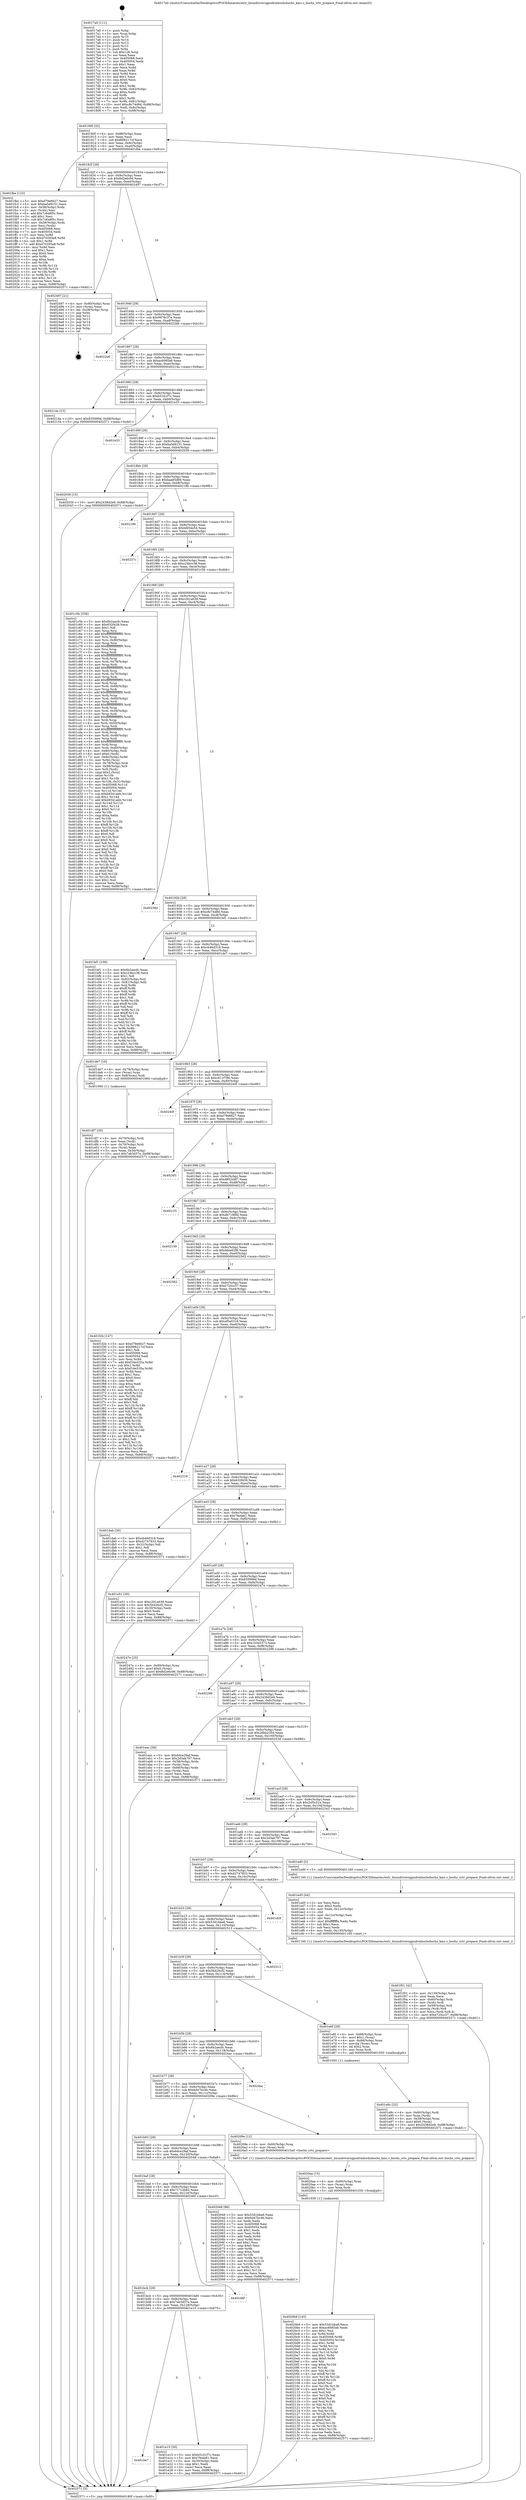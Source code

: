 digraph "0x4017a0" {
  label = "0x4017a0 (/mnt/c/Users/mathe/Desktop/tcc/POCII/binaries/extr_linuxdriversgpudrmbochsbochs_kms.c_bochs_crtc_prepare_Final-ollvm.out::main(0))"
  labelloc = "t"
  node[shape=record]

  Entry [label="",width=0.3,height=0.3,shape=circle,fillcolor=black,style=filled]
  "0x40180f" [label="{
     0x40180f [32]\l
     | [instrs]\l
     &nbsp;&nbsp;0x40180f \<+6\>: mov -0x88(%rbp),%eax\l
     &nbsp;&nbsp;0x401815 \<+2\>: mov %eax,%ecx\l
     &nbsp;&nbsp;0x401817 \<+6\>: sub $0x898217cf,%ecx\l
     &nbsp;&nbsp;0x40181d \<+6\>: mov %eax,-0x9c(%rbp)\l
     &nbsp;&nbsp;0x401823 \<+6\>: mov %ecx,-0xa0(%rbp)\l
     &nbsp;&nbsp;0x401829 \<+6\>: je 0000000000401fbe \<main+0x81e\>\l
  }"]
  "0x401fbe" [label="{
     0x401fbe [123]\l
     | [instrs]\l
     &nbsp;&nbsp;0x401fbe \<+5\>: mov $0xd79e6627,%eax\l
     &nbsp;&nbsp;0x401fc3 \<+5\>: mov $0xba5d9151,%ecx\l
     &nbsp;&nbsp;0x401fc8 \<+4\>: mov -0x58(%rbp),%rdx\l
     &nbsp;&nbsp;0x401fcc \<+2\>: mov (%rdx),%esi\l
     &nbsp;&nbsp;0x401fce \<+6\>: add $0x7c6a8f5c,%esi\l
     &nbsp;&nbsp;0x401fd4 \<+3\>: add $0x1,%esi\l
     &nbsp;&nbsp;0x401fd7 \<+6\>: sub $0x7c6a8f5c,%esi\l
     &nbsp;&nbsp;0x401fdd \<+4\>: mov -0x58(%rbp),%rdx\l
     &nbsp;&nbsp;0x401fe1 \<+2\>: mov %esi,(%rdx)\l
     &nbsp;&nbsp;0x401fe3 \<+7\>: mov 0x405068,%esi\l
     &nbsp;&nbsp;0x401fea \<+7\>: mov 0x405054,%edi\l
     &nbsp;&nbsp;0x401ff1 \<+3\>: mov %esi,%r8d\l
     &nbsp;&nbsp;0x401ff4 \<+7\>: sub $0xd70293a8,%r8d\l
     &nbsp;&nbsp;0x401ffb \<+4\>: sub $0x1,%r8d\l
     &nbsp;&nbsp;0x401fff \<+7\>: add $0xd70293a8,%r8d\l
     &nbsp;&nbsp;0x402006 \<+4\>: imul %r8d,%esi\l
     &nbsp;&nbsp;0x40200a \<+3\>: and $0x1,%esi\l
     &nbsp;&nbsp;0x40200d \<+3\>: cmp $0x0,%esi\l
     &nbsp;&nbsp;0x402010 \<+4\>: sete %r9b\l
     &nbsp;&nbsp;0x402014 \<+3\>: cmp $0xa,%edi\l
     &nbsp;&nbsp;0x402017 \<+4\>: setl %r10b\l
     &nbsp;&nbsp;0x40201b \<+3\>: mov %r9b,%r11b\l
     &nbsp;&nbsp;0x40201e \<+3\>: and %r10b,%r11b\l
     &nbsp;&nbsp;0x402021 \<+3\>: xor %r10b,%r9b\l
     &nbsp;&nbsp;0x402024 \<+3\>: or %r9b,%r11b\l
     &nbsp;&nbsp;0x402027 \<+4\>: test $0x1,%r11b\l
     &nbsp;&nbsp;0x40202b \<+3\>: cmovne %ecx,%eax\l
     &nbsp;&nbsp;0x40202e \<+6\>: mov %eax,-0x88(%rbp)\l
     &nbsp;&nbsp;0x402034 \<+5\>: jmp 0000000000402571 \<main+0xdd1\>\l
  }"]
  "0x40182f" [label="{
     0x40182f [28]\l
     | [instrs]\l
     &nbsp;&nbsp;0x40182f \<+5\>: jmp 0000000000401834 \<main+0x94\>\l
     &nbsp;&nbsp;0x401834 \<+6\>: mov -0x9c(%rbp),%eax\l
     &nbsp;&nbsp;0x40183a \<+5\>: sub $0x8d2e6c90,%eax\l
     &nbsp;&nbsp;0x40183f \<+6\>: mov %eax,-0xa4(%rbp)\l
     &nbsp;&nbsp;0x401845 \<+6\>: je 0000000000402497 \<main+0xcf7\>\l
  }"]
  Exit [label="",width=0.3,height=0.3,shape=circle,fillcolor=black,style=filled,peripheries=2]
  "0x402497" [label="{
     0x402497 [21]\l
     | [instrs]\l
     &nbsp;&nbsp;0x402497 \<+4\>: mov -0x80(%rbp),%rax\l
     &nbsp;&nbsp;0x40249b \<+2\>: mov (%rax),%eax\l
     &nbsp;&nbsp;0x40249d \<+4\>: lea -0x28(%rbp),%rsp\l
     &nbsp;&nbsp;0x4024a1 \<+1\>: pop %rbx\l
     &nbsp;&nbsp;0x4024a2 \<+2\>: pop %r12\l
     &nbsp;&nbsp;0x4024a4 \<+2\>: pop %r13\l
     &nbsp;&nbsp;0x4024a6 \<+2\>: pop %r14\l
     &nbsp;&nbsp;0x4024a8 \<+2\>: pop %r15\l
     &nbsp;&nbsp;0x4024aa \<+1\>: pop %rbp\l
     &nbsp;&nbsp;0x4024ab \<+1\>: ret\l
  }"]
  "0x40184b" [label="{
     0x40184b [28]\l
     | [instrs]\l
     &nbsp;&nbsp;0x40184b \<+5\>: jmp 0000000000401850 \<main+0xb0\>\l
     &nbsp;&nbsp;0x401850 \<+6\>: mov -0x9c(%rbp),%eax\l
     &nbsp;&nbsp;0x401856 \<+5\>: sub $0x9976c37e,%eax\l
     &nbsp;&nbsp;0x40185b \<+6\>: mov %eax,-0xa8(%rbp)\l
     &nbsp;&nbsp;0x401861 \<+6\>: je 00000000004022b6 \<main+0xb16\>\l
  }"]
  "0x4020b9" [label="{
     0x4020b9 [145]\l
     | [instrs]\l
     &nbsp;&nbsp;0x4020b9 \<+5\>: mov $0x53d1bba6,%ecx\l
     &nbsp;&nbsp;0x4020be \<+5\>: mov $0xac6085a6,%edx\l
     &nbsp;&nbsp;0x4020c3 \<+3\>: mov $0x1,%sil\l
     &nbsp;&nbsp;0x4020c6 \<+3\>: xor %r8d,%r8d\l
     &nbsp;&nbsp;0x4020c9 \<+8\>: mov 0x405068,%r9d\l
     &nbsp;&nbsp;0x4020d1 \<+8\>: mov 0x405054,%r10d\l
     &nbsp;&nbsp;0x4020d9 \<+4\>: sub $0x1,%r8d\l
     &nbsp;&nbsp;0x4020dd \<+3\>: mov %r9d,%r11d\l
     &nbsp;&nbsp;0x4020e0 \<+3\>: add %r8d,%r11d\l
     &nbsp;&nbsp;0x4020e3 \<+4\>: imul %r11d,%r9d\l
     &nbsp;&nbsp;0x4020e7 \<+4\>: and $0x1,%r9d\l
     &nbsp;&nbsp;0x4020eb \<+4\>: cmp $0x0,%r9d\l
     &nbsp;&nbsp;0x4020ef \<+3\>: sete %bl\l
     &nbsp;&nbsp;0x4020f2 \<+4\>: cmp $0xa,%r10d\l
     &nbsp;&nbsp;0x4020f6 \<+4\>: setl %r14b\l
     &nbsp;&nbsp;0x4020fa \<+3\>: mov %bl,%r15b\l
     &nbsp;&nbsp;0x4020fd \<+4\>: xor $0xff,%r15b\l
     &nbsp;&nbsp;0x402101 \<+3\>: mov %r14b,%r12b\l
     &nbsp;&nbsp;0x402104 \<+4\>: xor $0xff,%r12b\l
     &nbsp;&nbsp;0x402108 \<+4\>: xor $0x0,%sil\l
     &nbsp;&nbsp;0x40210c \<+3\>: mov %r15b,%r13b\l
     &nbsp;&nbsp;0x40210f \<+4\>: and $0x0,%r13b\l
     &nbsp;&nbsp;0x402113 \<+3\>: and %sil,%bl\l
     &nbsp;&nbsp;0x402116 \<+3\>: mov %r12b,%al\l
     &nbsp;&nbsp;0x402119 \<+2\>: and $0x0,%al\l
     &nbsp;&nbsp;0x40211b \<+3\>: and %sil,%r14b\l
     &nbsp;&nbsp;0x40211e \<+3\>: or %bl,%r13b\l
     &nbsp;&nbsp;0x402121 \<+3\>: or %r14b,%al\l
     &nbsp;&nbsp;0x402124 \<+3\>: xor %al,%r13b\l
     &nbsp;&nbsp;0x402127 \<+3\>: or %r12b,%r15b\l
     &nbsp;&nbsp;0x40212a \<+4\>: xor $0xff,%r15b\l
     &nbsp;&nbsp;0x40212e \<+4\>: or $0x0,%sil\l
     &nbsp;&nbsp;0x402132 \<+3\>: and %sil,%r15b\l
     &nbsp;&nbsp;0x402135 \<+3\>: or %r15b,%r13b\l
     &nbsp;&nbsp;0x402138 \<+4\>: test $0x1,%r13b\l
     &nbsp;&nbsp;0x40213c \<+3\>: cmovne %edx,%ecx\l
     &nbsp;&nbsp;0x40213f \<+6\>: mov %ecx,-0x88(%rbp)\l
     &nbsp;&nbsp;0x402145 \<+5\>: jmp 0000000000402571 \<main+0xdd1\>\l
  }"]
  "0x4022b6" [label="{
     0x4022b6\l
  }", style=dashed]
  "0x401867" [label="{
     0x401867 [28]\l
     | [instrs]\l
     &nbsp;&nbsp;0x401867 \<+5\>: jmp 000000000040186c \<main+0xcc\>\l
     &nbsp;&nbsp;0x40186c \<+6\>: mov -0x9c(%rbp),%eax\l
     &nbsp;&nbsp;0x401872 \<+5\>: sub $0xac6085a6,%eax\l
     &nbsp;&nbsp;0x401877 \<+6\>: mov %eax,-0xac(%rbp)\l
     &nbsp;&nbsp;0x40187d \<+6\>: je 000000000040214a \<main+0x9aa\>\l
  }"]
  "0x4020aa" [label="{
     0x4020aa [15]\l
     | [instrs]\l
     &nbsp;&nbsp;0x4020aa \<+4\>: mov -0x60(%rbp),%rax\l
     &nbsp;&nbsp;0x4020ae \<+3\>: mov (%rax),%rax\l
     &nbsp;&nbsp;0x4020b1 \<+3\>: mov %rax,%rdi\l
     &nbsp;&nbsp;0x4020b4 \<+5\>: call 0000000000401030 \<free@plt\>\l
     | [calls]\l
     &nbsp;&nbsp;0x401030 \{1\} (unknown)\l
  }"]
  "0x40214a" [label="{
     0x40214a [15]\l
     | [instrs]\l
     &nbsp;&nbsp;0x40214a \<+10\>: movl $0x835999d,-0x88(%rbp)\l
     &nbsp;&nbsp;0x402154 \<+5\>: jmp 0000000000402571 \<main+0xdd1\>\l
  }"]
  "0x401883" [label="{
     0x401883 [28]\l
     | [instrs]\l
     &nbsp;&nbsp;0x401883 \<+5\>: jmp 0000000000401888 \<main+0xe8\>\l
     &nbsp;&nbsp;0x401888 \<+6\>: mov -0x9c(%rbp),%eax\l
     &nbsp;&nbsp;0x40188e \<+5\>: sub $0xb5161f7c,%eax\l
     &nbsp;&nbsp;0x401893 \<+6\>: mov %eax,-0xb0(%rbp)\l
     &nbsp;&nbsp;0x401899 \<+6\>: je 0000000000401e33 \<main+0x693\>\l
  }"]
  "0x401f01" [label="{
     0x401f01 [42]\l
     | [instrs]\l
     &nbsp;&nbsp;0x401f01 \<+6\>: mov -0x130(%rbp),%ecx\l
     &nbsp;&nbsp;0x401f07 \<+3\>: imul %eax,%ecx\l
     &nbsp;&nbsp;0x401f0a \<+4\>: mov -0x60(%rbp),%rdi\l
     &nbsp;&nbsp;0x401f0e \<+3\>: mov (%rdi),%rdi\l
     &nbsp;&nbsp;0x401f11 \<+4\>: mov -0x58(%rbp),%r8\l
     &nbsp;&nbsp;0x401f15 \<+3\>: movslq (%r8),%r8\l
     &nbsp;&nbsp;0x401f18 \<+4\>: mov %ecx,(%rdi,%r8,4)\l
     &nbsp;&nbsp;0x401f1c \<+10\>: movl $0xe720cc37,-0x88(%rbp)\l
     &nbsp;&nbsp;0x401f26 \<+5\>: jmp 0000000000402571 \<main+0xdd1\>\l
  }"]
  "0x401e33" [label="{
     0x401e33\l
  }", style=dashed]
  "0x40189f" [label="{
     0x40189f [28]\l
     | [instrs]\l
     &nbsp;&nbsp;0x40189f \<+5\>: jmp 00000000004018a4 \<main+0x104\>\l
     &nbsp;&nbsp;0x4018a4 \<+6\>: mov -0x9c(%rbp),%eax\l
     &nbsp;&nbsp;0x4018aa \<+5\>: sub $0xba5d9151,%eax\l
     &nbsp;&nbsp;0x4018af \<+6\>: mov %eax,-0xb4(%rbp)\l
     &nbsp;&nbsp;0x4018b5 \<+6\>: je 0000000000402039 \<main+0x899\>\l
  }"]
  "0x401ed5" [label="{
     0x401ed5 [44]\l
     | [instrs]\l
     &nbsp;&nbsp;0x401ed5 \<+2\>: xor %ecx,%ecx\l
     &nbsp;&nbsp;0x401ed7 \<+5\>: mov $0x2,%edx\l
     &nbsp;&nbsp;0x401edc \<+6\>: mov %edx,-0x12c(%rbp)\l
     &nbsp;&nbsp;0x401ee2 \<+1\>: cltd\l
     &nbsp;&nbsp;0x401ee3 \<+6\>: mov -0x12c(%rbp),%esi\l
     &nbsp;&nbsp;0x401ee9 \<+2\>: idiv %esi\l
     &nbsp;&nbsp;0x401eeb \<+6\>: imul $0xfffffffe,%edx,%edx\l
     &nbsp;&nbsp;0x401ef1 \<+3\>: sub $0x1,%ecx\l
     &nbsp;&nbsp;0x401ef4 \<+2\>: sub %ecx,%edx\l
     &nbsp;&nbsp;0x401ef6 \<+6\>: mov %edx,-0x130(%rbp)\l
     &nbsp;&nbsp;0x401efc \<+5\>: call 0000000000401160 \<next_i\>\l
     | [calls]\l
     &nbsp;&nbsp;0x401160 \{1\} (/mnt/c/Users/mathe/Desktop/tcc/POCII/binaries/extr_linuxdriversgpudrmbochsbochs_kms.c_bochs_crtc_prepare_Final-ollvm.out::next_i)\l
  }"]
  "0x402039" [label="{
     0x402039 [15]\l
     | [instrs]\l
     &nbsp;&nbsp;0x402039 \<+10\>: movl $0x2438d2e9,-0x88(%rbp)\l
     &nbsp;&nbsp;0x402043 \<+5\>: jmp 0000000000402571 \<main+0xdd1\>\l
  }"]
  "0x4018bb" [label="{
     0x4018bb [28]\l
     | [instrs]\l
     &nbsp;&nbsp;0x4018bb \<+5\>: jmp 00000000004018c0 \<main+0x120\>\l
     &nbsp;&nbsp;0x4018c0 \<+6\>: mov -0x9c(%rbp),%eax\l
     &nbsp;&nbsp;0x4018c6 \<+5\>: sub $0xbaa85d66,%eax\l
     &nbsp;&nbsp;0x4018cb \<+6\>: mov %eax,-0xb8(%rbp)\l
     &nbsp;&nbsp;0x4018d1 \<+6\>: je 0000000000402196 \<main+0x9f6\>\l
  }"]
  "0x401e8c" [label="{
     0x401e8c [32]\l
     | [instrs]\l
     &nbsp;&nbsp;0x401e8c \<+4\>: mov -0x60(%rbp),%rdi\l
     &nbsp;&nbsp;0x401e90 \<+3\>: mov %rax,(%rdi)\l
     &nbsp;&nbsp;0x401e93 \<+4\>: mov -0x58(%rbp),%rax\l
     &nbsp;&nbsp;0x401e97 \<+6\>: movl $0x0,(%rax)\l
     &nbsp;&nbsp;0x401e9d \<+10\>: movl $0x2438d2e9,-0x88(%rbp)\l
     &nbsp;&nbsp;0x401ea7 \<+5\>: jmp 0000000000402571 \<main+0xdd1\>\l
  }"]
  "0x402196" [label="{
     0x402196\l
  }", style=dashed]
  "0x4018d7" [label="{
     0x4018d7 [28]\l
     | [instrs]\l
     &nbsp;&nbsp;0x4018d7 \<+5\>: jmp 00000000004018dc \<main+0x13c\>\l
     &nbsp;&nbsp;0x4018dc \<+6\>: mov -0x9c(%rbp),%eax\l
     &nbsp;&nbsp;0x4018e2 \<+5\>: sub $0xbfd54e54,%eax\l
     &nbsp;&nbsp;0x4018e7 \<+6\>: mov %eax,-0xbc(%rbp)\l
     &nbsp;&nbsp;0x4018ed \<+6\>: je 000000000040237c \<main+0xbdc\>\l
  }"]
  "0x401be7" [label="{
     0x401be7\l
  }", style=dashed]
  "0x40237c" [label="{
     0x40237c\l
  }", style=dashed]
  "0x4018f3" [label="{
     0x4018f3 [28]\l
     | [instrs]\l
     &nbsp;&nbsp;0x4018f3 \<+5\>: jmp 00000000004018f8 \<main+0x158\>\l
     &nbsp;&nbsp;0x4018f8 \<+6\>: mov -0x9c(%rbp),%eax\l
     &nbsp;&nbsp;0x4018fe \<+5\>: sub $0xc24bcc38,%eax\l
     &nbsp;&nbsp;0x401903 \<+6\>: mov %eax,-0xc0(%rbp)\l
     &nbsp;&nbsp;0x401909 \<+6\>: je 0000000000401c5b \<main+0x4bb\>\l
  }"]
  "0x401e15" [label="{
     0x401e15 [30]\l
     | [instrs]\l
     &nbsp;&nbsp;0x401e15 \<+5\>: mov $0xb5161f7c,%eax\l
     &nbsp;&nbsp;0x401e1a \<+5\>: mov $0x7feda61,%ecx\l
     &nbsp;&nbsp;0x401e1f \<+3\>: mov -0x30(%rbp),%edx\l
     &nbsp;&nbsp;0x401e22 \<+3\>: cmp $0x1,%edx\l
     &nbsp;&nbsp;0x401e25 \<+3\>: cmovl %ecx,%eax\l
     &nbsp;&nbsp;0x401e28 \<+6\>: mov %eax,-0x88(%rbp)\l
     &nbsp;&nbsp;0x401e2e \<+5\>: jmp 0000000000402571 \<main+0xdd1\>\l
  }"]
  "0x401c5b" [label="{
     0x401c5b [336]\l
     | [instrs]\l
     &nbsp;&nbsp;0x401c5b \<+5\>: mov $0x6b2aecfc,%eax\l
     &nbsp;&nbsp;0x401c60 \<+5\>: mov $0x632f439,%ecx\l
     &nbsp;&nbsp;0x401c65 \<+2\>: mov $0x1,%dl\l
     &nbsp;&nbsp;0x401c67 \<+3\>: mov %rsp,%rsi\l
     &nbsp;&nbsp;0x401c6a \<+4\>: add $0xfffffffffffffff0,%rsi\l
     &nbsp;&nbsp;0x401c6e \<+3\>: mov %rsi,%rsp\l
     &nbsp;&nbsp;0x401c71 \<+4\>: mov %rsi,-0x80(%rbp)\l
     &nbsp;&nbsp;0x401c75 \<+3\>: mov %rsp,%rsi\l
     &nbsp;&nbsp;0x401c78 \<+4\>: add $0xfffffffffffffff0,%rsi\l
     &nbsp;&nbsp;0x401c7c \<+3\>: mov %rsi,%rsp\l
     &nbsp;&nbsp;0x401c7f \<+3\>: mov %rsp,%rdi\l
     &nbsp;&nbsp;0x401c82 \<+4\>: add $0xfffffffffffffff0,%rdi\l
     &nbsp;&nbsp;0x401c86 \<+3\>: mov %rdi,%rsp\l
     &nbsp;&nbsp;0x401c89 \<+4\>: mov %rdi,-0x78(%rbp)\l
     &nbsp;&nbsp;0x401c8d \<+3\>: mov %rsp,%rdi\l
     &nbsp;&nbsp;0x401c90 \<+4\>: add $0xfffffffffffffff0,%rdi\l
     &nbsp;&nbsp;0x401c94 \<+3\>: mov %rdi,%rsp\l
     &nbsp;&nbsp;0x401c97 \<+4\>: mov %rdi,-0x70(%rbp)\l
     &nbsp;&nbsp;0x401c9b \<+3\>: mov %rsp,%rdi\l
     &nbsp;&nbsp;0x401c9e \<+4\>: add $0xfffffffffffffff0,%rdi\l
     &nbsp;&nbsp;0x401ca2 \<+3\>: mov %rdi,%rsp\l
     &nbsp;&nbsp;0x401ca5 \<+4\>: mov %rdi,-0x68(%rbp)\l
     &nbsp;&nbsp;0x401ca9 \<+3\>: mov %rsp,%rdi\l
     &nbsp;&nbsp;0x401cac \<+4\>: add $0xfffffffffffffff0,%rdi\l
     &nbsp;&nbsp;0x401cb0 \<+3\>: mov %rdi,%rsp\l
     &nbsp;&nbsp;0x401cb3 \<+4\>: mov %rdi,-0x60(%rbp)\l
     &nbsp;&nbsp;0x401cb7 \<+3\>: mov %rsp,%rdi\l
     &nbsp;&nbsp;0x401cba \<+4\>: add $0xfffffffffffffff0,%rdi\l
     &nbsp;&nbsp;0x401cbe \<+3\>: mov %rdi,%rsp\l
     &nbsp;&nbsp;0x401cc1 \<+4\>: mov %rdi,-0x58(%rbp)\l
     &nbsp;&nbsp;0x401cc5 \<+3\>: mov %rsp,%rdi\l
     &nbsp;&nbsp;0x401cc8 \<+4\>: add $0xfffffffffffffff0,%rdi\l
     &nbsp;&nbsp;0x401ccc \<+3\>: mov %rdi,%rsp\l
     &nbsp;&nbsp;0x401ccf \<+4\>: mov %rdi,-0x50(%rbp)\l
     &nbsp;&nbsp;0x401cd3 \<+3\>: mov %rsp,%rdi\l
     &nbsp;&nbsp;0x401cd6 \<+4\>: add $0xfffffffffffffff0,%rdi\l
     &nbsp;&nbsp;0x401cda \<+3\>: mov %rdi,%rsp\l
     &nbsp;&nbsp;0x401cdd \<+4\>: mov %rdi,-0x48(%rbp)\l
     &nbsp;&nbsp;0x401ce1 \<+3\>: mov %rsp,%rdi\l
     &nbsp;&nbsp;0x401ce4 \<+4\>: add $0xfffffffffffffff0,%rdi\l
     &nbsp;&nbsp;0x401ce8 \<+3\>: mov %rdi,%rsp\l
     &nbsp;&nbsp;0x401ceb \<+4\>: mov %rdi,-0x40(%rbp)\l
     &nbsp;&nbsp;0x401cef \<+4\>: mov -0x80(%rbp),%rdi\l
     &nbsp;&nbsp;0x401cf3 \<+6\>: movl $0x0,(%rdi)\l
     &nbsp;&nbsp;0x401cf9 \<+7\>: mov -0x8c(%rbp),%r8d\l
     &nbsp;&nbsp;0x401d00 \<+3\>: mov %r8d,(%rsi)\l
     &nbsp;&nbsp;0x401d03 \<+4\>: mov -0x78(%rbp),%rdi\l
     &nbsp;&nbsp;0x401d07 \<+7\>: mov -0x98(%rbp),%r9\l
     &nbsp;&nbsp;0x401d0e \<+3\>: mov %r9,(%rdi)\l
     &nbsp;&nbsp;0x401d11 \<+3\>: cmpl $0x2,(%rsi)\l
     &nbsp;&nbsp;0x401d14 \<+4\>: setne %r10b\l
     &nbsp;&nbsp;0x401d18 \<+4\>: and $0x1,%r10b\l
     &nbsp;&nbsp;0x401d1c \<+4\>: mov %r10b,-0x31(%rbp)\l
     &nbsp;&nbsp;0x401d20 \<+8\>: mov 0x405068,%r11d\l
     &nbsp;&nbsp;0x401d28 \<+7\>: mov 0x405054,%ebx\l
     &nbsp;&nbsp;0x401d2f \<+3\>: mov %r11d,%r14d\l
     &nbsp;&nbsp;0x401d32 \<+7\>: sub $0xb9341abb,%r14d\l
     &nbsp;&nbsp;0x401d39 \<+4\>: sub $0x1,%r14d\l
     &nbsp;&nbsp;0x401d3d \<+7\>: add $0xb9341abb,%r14d\l
     &nbsp;&nbsp;0x401d44 \<+4\>: imul %r14d,%r11d\l
     &nbsp;&nbsp;0x401d48 \<+4\>: and $0x1,%r11d\l
     &nbsp;&nbsp;0x401d4c \<+4\>: cmp $0x0,%r11d\l
     &nbsp;&nbsp;0x401d50 \<+4\>: sete %r10b\l
     &nbsp;&nbsp;0x401d54 \<+3\>: cmp $0xa,%ebx\l
     &nbsp;&nbsp;0x401d57 \<+4\>: setl %r15b\l
     &nbsp;&nbsp;0x401d5b \<+3\>: mov %r10b,%r12b\l
     &nbsp;&nbsp;0x401d5e \<+4\>: xor $0xff,%r12b\l
     &nbsp;&nbsp;0x401d62 \<+3\>: mov %r15b,%r13b\l
     &nbsp;&nbsp;0x401d65 \<+4\>: xor $0xff,%r13b\l
     &nbsp;&nbsp;0x401d69 \<+3\>: xor $0x0,%dl\l
     &nbsp;&nbsp;0x401d6c \<+3\>: mov %r12b,%sil\l
     &nbsp;&nbsp;0x401d6f \<+4\>: and $0x0,%sil\l
     &nbsp;&nbsp;0x401d73 \<+3\>: and %dl,%r10b\l
     &nbsp;&nbsp;0x401d76 \<+3\>: mov %r13b,%dil\l
     &nbsp;&nbsp;0x401d79 \<+4\>: and $0x0,%dil\l
     &nbsp;&nbsp;0x401d7d \<+3\>: and %dl,%r15b\l
     &nbsp;&nbsp;0x401d80 \<+3\>: or %r10b,%sil\l
     &nbsp;&nbsp;0x401d83 \<+3\>: or %r15b,%dil\l
     &nbsp;&nbsp;0x401d86 \<+3\>: xor %dil,%sil\l
     &nbsp;&nbsp;0x401d89 \<+3\>: or %r13b,%r12b\l
     &nbsp;&nbsp;0x401d8c \<+4\>: xor $0xff,%r12b\l
     &nbsp;&nbsp;0x401d90 \<+3\>: or $0x0,%dl\l
     &nbsp;&nbsp;0x401d93 \<+3\>: and %dl,%r12b\l
     &nbsp;&nbsp;0x401d96 \<+3\>: or %r12b,%sil\l
     &nbsp;&nbsp;0x401d99 \<+4\>: test $0x1,%sil\l
     &nbsp;&nbsp;0x401d9d \<+3\>: cmovne %ecx,%eax\l
     &nbsp;&nbsp;0x401da0 \<+6\>: mov %eax,-0x88(%rbp)\l
     &nbsp;&nbsp;0x401da6 \<+5\>: jmp 0000000000402571 \<main+0xdd1\>\l
  }"]
  "0x40190f" [label="{
     0x40190f [28]\l
     | [instrs]\l
     &nbsp;&nbsp;0x40190f \<+5\>: jmp 0000000000401914 \<main+0x174\>\l
     &nbsp;&nbsp;0x401914 \<+6\>: mov -0x9c(%rbp),%eax\l
     &nbsp;&nbsp;0x40191a \<+5\>: sub $0xc291a638,%eax\l
     &nbsp;&nbsp;0x40191f \<+6\>: mov %eax,-0xc4(%rbp)\l
     &nbsp;&nbsp;0x401925 \<+6\>: je 000000000040236d \<main+0xbcd\>\l
  }"]
  "0x401bcb" [label="{
     0x401bcb [28]\l
     | [instrs]\l
     &nbsp;&nbsp;0x401bcb \<+5\>: jmp 0000000000401bd0 \<main+0x430\>\l
     &nbsp;&nbsp;0x401bd0 \<+6\>: mov -0x9c(%rbp),%eax\l
     &nbsp;&nbsp;0x401bd6 \<+5\>: sub $0x7ab3d37e,%eax\l
     &nbsp;&nbsp;0x401bdb \<+6\>: mov %eax,-0x128(%rbp)\l
     &nbsp;&nbsp;0x401be1 \<+6\>: je 0000000000401e15 \<main+0x675\>\l
  }"]
  "0x40236d" [label="{
     0x40236d\l
  }", style=dashed]
  "0x40192b" [label="{
     0x40192b [28]\l
     | [instrs]\l
     &nbsp;&nbsp;0x40192b \<+5\>: jmp 0000000000401930 \<main+0x190\>\l
     &nbsp;&nbsp;0x401930 \<+6\>: mov -0x9c(%rbp),%eax\l
     &nbsp;&nbsp;0x401936 \<+5\>: sub $0xc8c74d8d,%eax\l
     &nbsp;&nbsp;0x40193b \<+6\>: mov %eax,-0xc8(%rbp)\l
     &nbsp;&nbsp;0x401941 \<+6\>: je 0000000000401bf1 \<main+0x451\>\l
  }"]
  "0x40246f" [label="{
     0x40246f\l
  }", style=dashed]
  "0x401bf1" [label="{
     0x401bf1 [106]\l
     | [instrs]\l
     &nbsp;&nbsp;0x401bf1 \<+5\>: mov $0x6b2aecfc,%eax\l
     &nbsp;&nbsp;0x401bf6 \<+5\>: mov $0xc24bcc38,%ecx\l
     &nbsp;&nbsp;0x401bfb \<+2\>: mov $0x1,%dl\l
     &nbsp;&nbsp;0x401bfd \<+7\>: mov -0x82(%rbp),%sil\l
     &nbsp;&nbsp;0x401c04 \<+7\>: mov -0x81(%rbp),%dil\l
     &nbsp;&nbsp;0x401c0b \<+3\>: mov %sil,%r8b\l
     &nbsp;&nbsp;0x401c0e \<+4\>: xor $0xff,%r8b\l
     &nbsp;&nbsp;0x401c12 \<+3\>: mov %dil,%r9b\l
     &nbsp;&nbsp;0x401c15 \<+4\>: xor $0xff,%r9b\l
     &nbsp;&nbsp;0x401c19 \<+3\>: xor $0x1,%dl\l
     &nbsp;&nbsp;0x401c1c \<+3\>: mov %r8b,%r10b\l
     &nbsp;&nbsp;0x401c1f \<+4\>: and $0xff,%r10b\l
     &nbsp;&nbsp;0x401c23 \<+3\>: and %dl,%sil\l
     &nbsp;&nbsp;0x401c26 \<+3\>: mov %r9b,%r11b\l
     &nbsp;&nbsp;0x401c29 \<+4\>: and $0xff,%r11b\l
     &nbsp;&nbsp;0x401c2d \<+3\>: and %dl,%dil\l
     &nbsp;&nbsp;0x401c30 \<+3\>: or %sil,%r10b\l
     &nbsp;&nbsp;0x401c33 \<+3\>: or %dil,%r11b\l
     &nbsp;&nbsp;0x401c36 \<+3\>: xor %r11b,%r10b\l
     &nbsp;&nbsp;0x401c39 \<+3\>: or %r9b,%r8b\l
     &nbsp;&nbsp;0x401c3c \<+4\>: xor $0xff,%r8b\l
     &nbsp;&nbsp;0x401c40 \<+3\>: or $0x1,%dl\l
     &nbsp;&nbsp;0x401c43 \<+3\>: and %dl,%r8b\l
     &nbsp;&nbsp;0x401c46 \<+3\>: or %r8b,%r10b\l
     &nbsp;&nbsp;0x401c49 \<+4\>: test $0x1,%r10b\l
     &nbsp;&nbsp;0x401c4d \<+3\>: cmovne %ecx,%eax\l
     &nbsp;&nbsp;0x401c50 \<+6\>: mov %eax,-0x88(%rbp)\l
     &nbsp;&nbsp;0x401c56 \<+5\>: jmp 0000000000402571 \<main+0xdd1\>\l
  }"]
  "0x401947" [label="{
     0x401947 [28]\l
     | [instrs]\l
     &nbsp;&nbsp;0x401947 \<+5\>: jmp 000000000040194c \<main+0x1ac\>\l
     &nbsp;&nbsp;0x40194c \<+6\>: mov -0x9c(%rbp),%eax\l
     &nbsp;&nbsp;0x401952 \<+5\>: sub $0xcb46d318,%eax\l
     &nbsp;&nbsp;0x401957 \<+6\>: mov %eax,-0xcc(%rbp)\l
     &nbsp;&nbsp;0x40195d \<+6\>: je 0000000000401de7 \<main+0x647\>\l
  }"]
  "0x402571" [label="{
     0x402571 [5]\l
     | [instrs]\l
     &nbsp;&nbsp;0x402571 \<+5\>: jmp 000000000040180f \<main+0x6f\>\l
  }"]
  "0x4017a0" [label="{
     0x4017a0 [111]\l
     | [instrs]\l
     &nbsp;&nbsp;0x4017a0 \<+1\>: push %rbp\l
     &nbsp;&nbsp;0x4017a1 \<+3\>: mov %rsp,%rbp\l
     &nbsp;&nbsp;0x4017a4 \<+2\>: push %r15\l
     &nbsp;&nbsp;0x4017a6 \<+2\>: push %r14\l
     &nbsp;&nbsp;0x4017a8 \<+2\>: push %r13\l
     &nbsp;&nbsp;0x4017aa \<+2\>: push %r12\l
     &nbsp;&nbsp;0x4017ac \<+1\>: push %rbx\l
     &nbsp;&nbsp;0x4017ad \<+7\>: sub $0x128,%rsp\l
     &nbsp;&nbsp;0x4017b4 \<+2\>: xor %eax,%eax\l
     &nbsp;&nbsp;0x4017b6 \<+7\>: mov 0x405068,%ecx\l
     &nbsp;&nbsp;0x4017bd \<+7\>: mov 0x405054,%edx\l
     &nbsp;&nbsp;0x4017c4 \<+3\>: sub $0x1,%eax\l
     &nbsp;&nbsp;0x4017c7 \<+3\>: mov %ecx,%r8d\l
     &nbsp;&nbsp;0x4017ca \<+3\>: add %eax,%r8d\l
     &nbsp;&nbsp;0x4017cd \<+4\>: imul %r8d,%ecx\l
     &nbsp;&nbsp;0x4017d1 \<+3\>: and $0x1,%ecx\l
     &nbsp;&nbsp;0x4017d4 \<+3\>: cmp $0x0,%ecx\l
     &nbsp;&nbsp;0x4017d7 \<+4\>: sete %r9b\l
     &nbsp;&nbsp;0x4017db \<+4\>: and $0x1,%r9b\l
     &nbsp;&nbsp;0x4017df \<+7\>: mov %r9b,-0x82(%rbp)\l
     &nbsp;&nbsp;0x4017e6 \<+3\>: cmp $0xa,%edx\l
     &nbsp;&nbsp;0x4017e9 \<+4\>: setl %r9b\l
     &nbsp;&nbsp;0x4017ed \<+4\>: and $0x1,%r9b\l
     &nbsp;&nbsp;0x4017f1 \<+7\>: mov %r9b,-0x81(%rbp)\l
     &nbsp;&nbsp;0x4017f8 \<+10\>: movl $0xc8c74d8d,-0x88(%rbp)\l
     &nbsp;&nbsp;0x401802 \<+6\>: mov %edi,-0x8c(%rbp)\l
     &nbsp;&nbsp;0x401808 \<+7\>: mov %rsi,-0x98(%rbp)\l
  }"]
  "0x401baf" [label="{
     0x401baf [28]\l
     | [instrs]\l
     &nbsp;&nbsp;0x401baf \<+5\>: jmp 0000000000401bb4 \<main+0x414\>\l
     &nbsp;&nbsp;0x401bb4 \<+6\>: mov -0x9c(%rbp),%eax\l
     &nbsp;&nbsp;0x401bba \<+5\>: sub $0x717c2b62,%eax\l
     &nbsp;&nbsp;0x401bbf \<+6\>: mov %eax,-0x124(%rbp)\l
     &nbsp;&nbsp;0x401bc5 \<+6\>: je 000000000040246f \<main+0xccf\>\l
  }"]
  "0x402048" [label="{
     0x402048 [86]\l
     | [instrs]\l
     &nbsp;&nbsp;0x402048 \<+5\>: mov $0x53d1bba6,%eax\l
     &nbsp;&nbsp;0x40204d \<+5\>: mov $0x6d47bc4b,%ecx\l
     &nbsp;&nbsp;0x402052 \<+2\>: xor %edx,%edx\l
     &nbsp;&nbsp;0x402054 \<+7\>: mov 0x405068,%esi\l
     &nbsp;&nbsp;0x40205b \<+7\>: mov 0x405054,%edi\l
     &nbsp;&nbsp;0x402062 \<+3\>: sub $0x1,%edx\l
     &nbsp;&nbsp;0x402065 \<+3\>: mov %esi,%r8d\l
     &nbsp;&nbsp;0x402068 \<+3\>: add %edx,%r8d\l
     &nbsp;&nbsp;0x40206b \<+4\>: imul %r8d,%esi\l
     &nbsp;&nbsp;0x40206f \<+3\>: and $0x1,%esi\l
     &nbsp;&nbsp;0x402072 \<+3\>: cmp $0x0,%esi\l
     &nbsp;&nbsp;0x402075 \<+4\>: sete %r9b\l
     &nbsp;&nbsp;0x402079 \<+3\>: cmp $0xa,%edi\l
     &nbsp;&nbsp;0x40207c \<+4\>: setl %r10b\l
     &nbsp;&nbsp;0x402080 \<+3\>: mov %r9b,%r11b\l
     &nbsp;&nbsp;0x402083 \<+3\>: and %r10b,%r11b\l
     &nbsp;&nbsp;0x402086 \<+3\>: xor %r10b,%r9b\l
     &nbsp;&nbsp;0x402089 \<+3\>: or %r9b,%r11b\l
     &nbsp;&nbsp;0x40208c \<+4\>: test $0x1,%r11b\l
     &nbsp;&nbsp;0x402090 \<+3\>: cmovne %ecx,%eax\l
     &nbsp;&nbsp;0x402093 \<+6\>: mov %eax,-0x88(%rbp)\l
     &nbsp;&nbsp;0x402099 \<+5\>: jmp 0000000000402571 \<main+0xdd1\>\l
  }"]
  "0x401de7" [label="{
     0x401de7 [16]\l
     | [instrs]\l
     &nbsp;&nbsp;0x401de7 \<+4\>: mov -0x78(%rbp),%rax\l
     &nbsp;&nbsp;0x401deb \<+3\>: mov (%rax),%rax\l
     &nbsp;&nbsp;0x401dee \<+4\>: mov 0x8(%rax),%rdi\l
     &nbsp;&nbsp;0x401df2 \<+5\>: call 0000000000401060 \<atoi@plt\>\l
     | [calls]\l
     &nbsp;&nbsp;0x401060 \{1\} (unknown)\l
  }"]
  "0x401963" [label="{
     0x401963 [28]\l
     | [instrs]\l
     &nbsp;&nbsp;0x401963 \<+5\>: jmp 0000000000401968 \<main+0x1c8\>\l
     &nbsp;&nbsp;0x401968 \<+6\>: mov -0x9c(%rbp),%eax\l
     &nbsp;&nbsp;0x40196e \<+5\>: sub $0xcd11f796,%eax\l
     &nbsp;&nbsp;0x401973 \<+6\>: mov %eax,-0xd0(%rbp)\l
     &nbsp;&nbsp;0x401979 \<+6\>: je 000000000040240f \<main+0xc6f\>\l
  }"]
  "0x401b93" [label="{
     0x401b93 [28]\l
     | [instrs]\l
     &nbsp;&nbsp;0x401b93 \<+5\>: jmp 0000000000401b98 \<main+0x3f8\>\l
     &nbsp;&nbsp;0x401b98 \<+6\>: mov -0x9c(%rbp),%eax\l
     &nbsp;&nbsp;0x401b9e \<+5\>: sub $0x6dce29af,%eax\l
     &nbsp;&nbsp;0x401ba3 \<+6\>: mov %eax,-0x120(%rbp)\l
     &nbsp;&nbsp;0x401ba9 \<+6\>: je 0000000000402048 \<main+0x8a8\>\l
  }"]
  "0x40240f" [label="{
     0x40240f\l
  }", style=dashed]
  "0x40197f" [label="{
     0x40197f [28]\l
     | [instrs]\l
     &nbsp;&nbsp;0x40197f \<+5\>: jmp 0000000000401984 \<main+0x1e4\>\l
     &nbsp;&nbsp;0x401984 \<+6\>: mov -0x9c(%rbp),%eax\l
     &nbsp;&nbsp;0x40198a \<+5\>: sub $0xd79e6627,%eax\l
     &nbsp;&nbsp;0x40198f \<+6\>: mov %eax,-0xd4(%rbp)\l
     &nbsp;&nbsp;0x401995 \<+6\>: je 00000000004024f1 \<main+0xd51\>\l
  }"]
  "0x40209e" [label="{
     0x40209e [12]\l
     | [instrs]\l
     &nbsp;&nbsp;0x40209e \<+4\>: mov -0x60(%rbp),%rax\l
     &nbsp;&nbsp;0x4020a2 \<+3\>: mov (%rax),%rdi\l
     &nbsp;&nbsp;0x4020a5 \<+5\>: call 00000000004015a0 \<bochs_crtc_prepare\>\l
     | [calls]\l
     &nbsp;&nbsp;0x4015a0 \{1\} (/mnt/c/Users/mathe/Desktop/tcc/POCII/binaries/extr_linuxdriversgpudrmbochsbochs_kms.c_bochs_crtc_prepare_Final-ollvm.out::bochs_crtc_prepare)\l
  }"]
  "0x4024f1" [label="{
     0x4024f1\l
  }", style=dashed]
  "0x40199b" [label="{
     0x40199b [28]\l
     | [instrs]\l
     &nbsp;&nbsp;0x40199b \<+5\>: jmp 00000000004019a0 \<main+0x200\>\l
     &nbsp;&nbsp;0x4019a0 \<+6\>: mov -0x9c(%rbp),%eax\l
     &nbsp;&nbsp;0x4019a6 \<+5\>: sub $0xd802d4f7,%eax\l
     &nbsp;&nbsp;0x4019ab \<+6\>: mov %eax,-0xd8(%rbp)\l
     &nbsp;&nbsp;0x4019b1 \<+6\>: je 00000000004021f1 \<main+0xa51\>\l
  }"]
  "0x401b77" [label="{
     0x401b77 [28]\l
     | [instrs]\l
     &nbsp;&nbsp;0x401b77 \<+5\>: jmp 0000000000401b7c \<main+0x3dc\>\l
     &nbsp;&nbsp;0x401b7c \<+6\>: mov -0x9c(%rbp),%eax\l
     &nbsp;&nbsp;0x401b82 \<+5\>: sub $0x6d47bc4b,%eax\l
     &nbsp;&nbsp;0x401b87 \<+6\>: mov %eax,-0x11c(%rbp)\l
     &nbsp;&nbsp;0x401b8d \<+6\>: je 000000000040209e \<main+0x8fe\>\l
  }"]
  "0x4021f1" [label="{
     0x4021f1\l
  }", style=dashed]
  "0x4019b7" [label="{
     0x4019b7 [28]\l
     | [instrs]\l
     &nbsp;&nbsp;0x4019b7 \<+5\>: jmp 00000000004019bc \<main+0x21c\>\l
     &nbsp;&nbsp;0x4019bc \<+6\>: mov -0x9c(%rbp),%eax\l
     &nbsp;&nbsp;0x4019c2 \<+5\>: sub $0xdb7188fd,%eax\l
     &nbsp;&nbsp;0x4019c7 \<+6\>: mov %eax,-0xdc(%rbp)\l
     &nbsp;&nbsp;0x4019cd \<+6\>: je 0000000000402159 \<main+0x9b9\>\l
  }"]
  "0x4024ac" [label="{
     0x4024ac\l
  }", style=dashed]
  "0x402159" [label="{
     0x402159\l
  }", style=dashed]
  "0x4019d3" [label="{
     0x4019d3 [28]\l
     | [instrs]\l
     &nbsp;&nbsp;0x4019d3 \<+5\>: jmp 00000000004019d8 \<main+0x238\>\l
     &nbsp;&nbsp;0x4019d8 \<+6\>: mov -0x9c(%rbp),%eax\l
     &nbsp;&nbsp;0x4019de \<+5\>: sub $0xddee62f6,%eax\l
     &nbsp;&nbsp;0x4019e3 \<+6\>: mov %eax,-0xe0(%rbp)\l
     &nbsp;&nbsp;0x4019e9 \<+6\>: je 0000000000402562 \<main+0xdc2\>\l
  }"]
  "0x401b5b" [label="{
     0x401b5b [28]\l
     | [instrs]\l
     &nbsp;&nbsp;0x401b5b \<+5\>: jmp 0000000000401b60 \<main+0x3c0\>\l
     &nbsp;&nbsp;0x401b60 \<+6\>: mov -0x9c(%rbp),%eax\l
     &nbsp;&nbsp;0x401b66 \<+5\>: sub $0x6b2aecfc,%eax\l
     &nbsp;&nbsp;0x401b6b \<+6\>: mov %eax,-0x118(%rbp)\l
     &nbsp;&nbsp;0x401b71 \<+6\>: je 00000000004024ac \<main+0xd0c\>\l
  }"]
  "0x402562" [label="{
     0x402562\l
  }", style=dashed]
  "0x4019ef" [label="{
     0x4019ef [28]\l
     | [instrs]\l
     &nbsp;&nbsp;0x4019ef \<+5\>: jmp 00000000004019f4 \<main+0x254\>\l
     &nbsp;&nbsp;0x4019f4 \<+6\>: mov -0x9c(%rbp),%eax\l
     &nbsp;&nbsp;0x4019fa \<+5\>: sub $0xe720cc37,%eax\l
     &nbsp;&nbsp;0x4019ff \<+6\>: mov %eax,-0xe4(%rbp)\l
     &nbsp;&nbsp;0x401a05 \<+6\>: je 0000000000401f2b \<main+0x78b\>\l
  }"]
  "0x401e6f" [label="{
     0x401e6f [29]\l
     | [instrs]\l
     &nbsp;&nbsp;0x401e6f \<+4\>: mov -0x68(%rbp),%rax\l
     &nbsp;&nbsp;0x401e73 \<+6\>: movl $0x1,(%rax)\l
     &nbsp;&nbsp;0x401e79 \<+4\>: mov -0x68(%rbp),%rax\l
     &nbsp;&nbsp;0x401e7d \<+3\>: movslq (%rax),%rax\l
     &nbsp;&nbsp;0x401e80 \<+4\>: shl $0x2,%rax\l
     &nbsp;&nbsp;0x401e84 \<+3\>: mov %rax,%rdi\l
     &nbsp;&nbsp;0x401e87 \<+5\>: call 0000000000401050 \<malloc@plt\>\l
     | [calls]\l
     &nbsp;&nbsp;0x401050 \{1\} (unknown)\l
  }"]
  "0x401f2b" [label="{
     0x401f2b [147]\l
     | [instrs]\l
     &nbsp;&nbsp;0x401f2b \<+5\>: mov $0xd79e6627,%eax\l
     &nbsp;&nbsp;0x401f30 \<+5\>: mov $0x898217cf,%ecx\l
     &nbsp;&nbsp;0x401f35 \<+2\>: mov $0x1,%dl\l
     &nbsp;&nbsp;0x401f37 \<+7\>: mov 0x405068,%esi\l
     &nbsp;&nbsp;0x401f3e \<+7\>: mov 0x405054,%edi\l
     &nbsp;&nbsp;0x401f45 \<+3\>: mov %esi,%r8d\l
     &nbsp;&nbsp;0x401f48 \<+7\>: add $0xf16e535a,%r8d\l
     &nbsp;&nbsp;0x401f4f \<+4\>: sub $0x1,%r8d\l
     &nbsp;&nbsp;0x401f53 \<+7\>: sub $0xf16e535a,%r8d\l
     &nbsp;&nbsp;0x401f5a \<+4\>: imul %r8d,%esi\l
     &nbsp;&nbsp;0x401f5e \<+3\>: and $0x1,%esi\l
     &nbsp;&nbsp;0x401f61 \<+3\>: cmp $0x0,%esi\l
     &nbsp;&nbsp;0x401f64 \<+4\>: sete %r9b\l
     &nbsp;&nbsp;0x401f68 \<+3\>: cmp $0xa,%edi\l
     &nbsp;&nbsp;0x401f6b \<+4\>: setl %r10b\l
     &nbsp;&nbsp;0x401f6f \<+3\>: mov %r9b,%r11b\l
     &nbsp;&nbsp;0x401f72 \<+4\>: xor $0xff,%r11b\l
     &nbsp;&nbsp;0x401f76 \<+3\>: mov %r10b,%bl\l
     &nbsp;&nbsp;0x401f79 \<+3\>: xor $0xff,%bl\l
     &nbsp;&nbsp;0x401f7c \<+3\>: xor $0x1,%dl\l
     &nbsp;&nbsp;0x401f7f \<+3\>: mov %r11b,%r14b\l
     &nbsp;&nbsp;0x401f82 \<+4\>: and $0xff,%r14b\l
     &nbsp;&nbsp;0x401f86 \<+3\>: and %dl,%r9b\l
     &nbsp;&nbsp;0x401f89 \<+3\>: mov %bl,%r15b\l
     &nbsp;&nbsp;0x401f8c \<+4\>: and $0xff,%r15b\l
     &nbsp;&nbsp;0x401f90 \<+3\>: and %dl,%r10b\l
     &nbsp;&nbsp;0x401f93 \<+3\>: or %r9b,%r14b\l
     &nbsp;&nbsp;0x401f96 \<+3\>: or %r10b,%r15b\l
     &nbsp;&nbsp;0x401f99 \<+3\>: xor %r15b,%r14b\l
     &nbsp;&nbsp;0x401f9c \<+3\>: or %bl,%r11b\l
     &nbsp;&nbsp;0x401f9f \<+4\>: xor $0xff,%r11b\l
     &nbsp;&nbsp;0x401fa3 \<+3\>: or $0x1,%dl\l
     &nbsp;&nbsp;0x401fa6 \<+3\>: and %dl,%r11b\l
     &nbsp;&nbsp;0x401fa9 \<+3\>: or %r11b,%r14b\l
     &nbsp;&nbsp;0x401fac \<+4\>: test $0x1,%r14b\l
     &nbsp;&nbsp;0x401fb0 \<+3\>: cmovne %ecx,%eax\l
     &nbsp;&nbsp;0x401fb3 \<+6\>: mov %eax,-0x88(%rbp)\l
     &nbsp;&nbsp;0x401fb9 \<+5\>: jmp 0000000000402571 \<main+0xdd1\>\l
  }"]
  "0x401a0b" [label="{
     0x401a0b [28]\l
     | [instrs]\l
     &nbsp;&nbsp;0x401a0b \<+5\>: jmp 0000000000401a10 \<main+0x270\>\l
     &nbsp;&nbsp;0x401a10 \<+6\>: mov -0x9c(%rbp),%eax\l
     &nbsp;&nbsp;0x401a16 \<+5\>: sub $0xef5e0316,%eax\l
     &nbsp;&nbsp;0x401a1b \<+6\>: mov %eax,-0xe8(%rbp)\l
     &nbsp;&nbsp;0x401a21 \<+6\>: je 0000000000402319 \<main+0xb79\>\l
  }"]
  "0x401b3f" [label="{
     0x401b3f [28]\l
     | [instrs]\l
     &nbsp;&nbsp;0x401b3f \<+5\>: jmp 0000000000401b44 \<main+0x3a4\>\l
     &nbsp;&nbsp;0x401b44 \<+6\>: mov -0x9c(%rbp),%eax\l
     &nbsp;&nbsp;0x401b4a \<+5\>: sub $0x5b426cf2,%eax\l
     &nbsp;&nbsp;0x401b4f \<+6\>: mov %eax,-0x114(%rbp)\l
     &nbsp;&nbsp;0x401b55 \<+6\>: je 0000000000401e6f \<main+0x6cf\>\l
  }"]
  "0x402319" [label="{
     0x402319\l
  }", style=dashed]
  "0x401a27" [label="{
     0x401a27 [28]\l
     | [instrs]\l
     &nbsp;&nbsp;0x401a27 \<+5\>: jmp 0000000000401a2c \<main+0x28c\>\l
     &nbsp;&nbsp;0x401a2c \<+6\>: mov -0x9c(%rbp),%eax\l
     &nbsp;&nbsp;0x401a32 \<+5\>: sub $0x632f439,%eax\l
     &nbsp;&nbsp;0x401a37 \<+6\>: mov %eax,-0xec(%rbp)\l
     &nbsp;&nbsp;0x401a3d \<+6\>: je 0000000000401dab \<main+0x60b\>\l
  }"]
  "0x402513" [label="{
     0x402513\l
  }", style=dashed]
  "0x401dab" [label="{
     0x401dab [30]\l
     | [instrs]\l
     &nbsp;&nbsp;0x401dab \<+5\>: mov $0xcb46d318,%eax\l
     &nbsp;&nbsp;0x401db0 \<+5\>: mov $0x42747833,%ecx\l
     &nbsp;&nbsp;0x401db5 \<+3\>: mov -0x31(%rbp),%dl\l
     &nbsp;&nbsp;0x401db8 \<+3\>: test $0x1,%dl\l
     &nbsp;&nbsp;0x401dbb \<+3\>: cmovne %ecx,%eax\l
     &nbsp;&nbsp;0x401dbe \<+6\>: mov %eax,-0x88(%rbp)\l
     &nbsp;&nbsp;0x401dc4 \<+5\>: jmp 0000000000402571 \<main+0xdd1\>\l
  }"]
  "0x401a43" [label="{
     0x401a43 [28]\l
     | [instrs]\l
     &nbsp;&nbsp;0x401a43 \<+5\>: jmp 0000000000401a48 \<main+0x2a8\>\l
     &nbsp;&nbsp;0x401a48 \<+6\>: mov -0x9c(%rbp),%eax\l
     &nbsp;&nbsp;0x401a4e \<+5\>: sub $0x7feda61,%eax\l
     &nbsp;&nbsp;0x401a53 \<+6\>: mov %eax,-0xf0(%rbp)\l
     &nbsp;&nbsp;0x401a59 \<+6\>: je 0000000000401e51 \<main+0x6b1\>\l
  }"]
  "0x401df7" [label="{
     0x401df7 [30]\l
     | [instrs]\l
     &nbsp;&nbsp;0x401df7 \<+4\>: mov -0x70(%rbp),%rdi\l
     &nbsp;&nbsp;0x401dfb \<+2\>: mov %eax,(%rdi)\l
     &nbsp;&nbsp;0x401dfd \<+4\>: mov -0x70(%rbp),%rdi\l
     &nbsp;&nbsp;0x401e01 \<+2\>: mov (%rdi),%eax\l
     &nbsp;&nbsp;0x401e03 \<+3\>: mov %eax,-0x30(%rbp)\l
     &nbsp;&nbsp;0x401e06 \<+10\>: movl $0x7ab3d37e,-0x88(%rbp)\l
     &nbsp;&nbsp;0x401e10 \<+5\>: jmp 0000000000402571 \<main+0xdd1\>\l
  }"]
  "0x401b23" [label="{
     0x401b23 [28]\l
     | [instrs]\l
     &nbsp;&nbsp;0x401b23 \<+5\>: jmp 0000000000401b28 \<main+0x388\>\l
     &nbsp;&nbsp;0x401b28 \<+6\>: mov -0x9c(%rbp),%eax\l
     &nbsp;&nbsp;0x401b2e \<+5\>: sub $0x53d1bba6,%eax\l
     &nbsp;&nbsp;0x401b33 \<+6\>: mov %eax,-0x110(%rbp)\l
     &nbsp;&nbsp;0x401b39 \<+6\>: je 0000000000402513 \<main+0xd73\>\l
  }"]
  "0x401e51" [label="{
     0x401e51 [30]\l
     | [instrs]\l
     &nbsp;&nbsp;0x401e51 \<+5\>: mov $0xc291a638,%eax\l
     &nbsp;&nbsp;0x401e56 \<+5\>: mov $0x5b426cf2,%ecx\l
     &nbsp;&nbsp;0x401e5b \<+3\>: mov -0x30(%rbp),%edx\l
     &nbsp;&nbsp;0x401e5e \<+3\>: cmp $0x0,%edx\l
     &nbsp;&nbsp;0x401e61 \<+3\>: cmove %ecx,%eax\l
     &nbsp;&nbsp;0x401e64 \<+6\>: mov %eax,-0x88(%rbp)\l
     &nbsp;&nbsp;0x401e6a \<+5\>: jmp 0000000000402571 \<main+0xdd1\>\l
  }"]
  "0x401a5f" [label="{
     0x401a5f [28]\l
     | [instrs]\l
     &nbsp;&nbsp;0x401a5f \<+5\>: jmp 0000000000401a64 \<main+0x2c4\>\l
     &nbsp;&nbsp;0x401a64 \<+6\>: mov -0x9c(%rbp),%eax\l
     &nbsp;&nbsp;0x401a6a \<+5\>: sub $0x835999d,%eax\l
     &nbsp;&nbsp;0x401a6f \<+6\>: mov %eax,-0xf4(%rbp)\l
     &nbsp;&nbsp;0x401a75 \<+6\>: je 000000000040247e \<main+0xcde\>\l
  }"]
  "0x401dc9" [label="{
     0x401dc9\l
  }", style=dashed]
  "0x40247e" [label="{
     0x40247e [25]\l
     | [instrs]\l
     &nbsp;&nbsp;0x40247e \<+4\>: mov -0x80(%rbp),%rax\l
     &nbsp;&nbsp;0x402482 \<+6\>: movl $0x0,(%rax)\l
     &nbsp;&nbsp;0x402488 \<+10\>: movl $0x8d2e6c90,-0x88(%rbp)\l
     &nbsp;&nbsp;0x402492 \<+5\>: jmp 0000000000402571 \<main+0xdd1\>\l
  }"]
  "0x401a7b" [label="{
     0x401a7b [28]\l
     | [instrs]\l
     &nbsp;&nbsp;0x401a7b \<+5\>: jmp 0000000000401a80 \<main+0x2e0\>\l
     &nbsp;&nbsp;0x401a80 \<+6\>: mov -0x9c(%rbp),%eax\l
     &nbsp;&nbsp;0x401a86 \<+5\>: sub $0x103e5373,%eax\l
     &nbsp;&nbsp;0x401a8b \<+6\>: mov %eax,-0xf8(%rbp)\l
     &nbsp;&nbsp;0x401a91 \<+6\>: je 0000000000402298 \<main+0xaf8\>\l
  }"]
  "0x401b07" [label="{
     0x401b07 [28]\l
     | [instrs]\l
     &nbsp;&nbsp;0x401b07 \<+5\>: jmp 0000000000401b0c \<main+0x36c\>\l
     &nbsp;&nbsp;0x401b0c \<+6\>: mov -0x9c(%rbp),%eax\l
     &nbsp;&nbsp;0x401b12 \<+5\>: sub $0x42747833,%eax\l
     &nbsp;&nbsp;0x401b17 \<+6\>: mov %eax,-0x10c(%rbp)\l
     &nbsp;&nbsp;0x401b1d \<+6\>: je 0000000000401dc9 \<main+0x629\>\l
  }"]
  "0x402298" [label="{
     0x402298\l
  }", style=dashed]
  "0x401a97" [label="{
     0x401a97 [28]\l
     | [instrs]\l
     &nbsp;&nbsp;0x401a97 \<+5\>: jmp 0000000000401a9c \<main+0x2fc\>\l
     &nbsp;&nbsp;0x401a9c \<+6\>: mov -0x9c(%rbp),%eax\l
     &nbsp;&nbsp;0x401aa2 \<+5\>: sub $0x2438d2e9,%eax\l
     &nbsp;&nbsp;0x401aa7 \<+6\>: mov %eax,-0xfc(%rbp)\l
     &nbsp;&nbsp;0x401aad \<+6\>: je 0000000000401eac \<main+0x70c\>\l
  }"]
  "0x401ed0" [label="{
     0x401ed0 [5]\l
     | [instrs]\l
     &nbsp;&nbsp;0x401ed0 \<+5\>: call 0000000000401160 \<next_i\>\l
     | [calls]\l
     &nbsp;&nbsp;0x401160 \{1\} (/mnt/c/Users/mathe/Desktop/tcc/POCII/binaries/extr_linuxdriversgpudrmbochsbochs_kms.c_bochs_crtc_prepare_Final-ollvm.out::next_i)\l
  }"]
  "0x401eac" [label="{
     0x401eac [36]\l
     | [instrs]\l
     &nbsp;&nbsp;0x401eac \<+5\>: mov $0x6dce29af,%eax\l
     &nbsp;&nbsp;0x401eb1 \<+5\>: mov $0x2d3ab797,%ecx\l
     &nbsp;&nbsp;0x401eb6 \<+4\>: mov -0x58(%rbp),%rdx\l
     &nbsp;&nbsp;0x401eba \<+2\>: mov (%rdx),%esi\l
     &nbsp;&nbsp;0x401ebc \<+4\>: mov -0x68(%rbp),%rdx\l
     &nbsp;&nbsp;0x401ec0 \<+2\>: cmp (%rdx),%esi\l
     &nbsp;&nbsp;0x401ec2 \<+3\>: cmovl %ecx,%eax\l
     &nbsp;&nbsp;0x401ec5 \<+6\>: mov %eax,-0x88(%rbp)\l
     &nbsp;&nbsp;0x401ecb \<+5\>: jmp 0000000000402571 \<main+0xdd1\>\l
  }"]
  "0x401ab3" [label="{
     0x401ab3 [28]\l
     | [instrs]\l
     &nbsp;&nbsp;0x401ab3 \<+5\>: jmp 0000000000401ab8 \<main+0x318\>\l
     &nbsp;&nbsp;0x401ab8 \<+6\>: mov -0x9c(%rbp),%eax\l
     &nbsp;&nbsp;0x401abe \<+5\>: sub $0x28bb2354,%eax\l
     &nbsp;&nbsp;0x401ac3 \<+6\>: mov %eax,-0x100(%rbp)\l
     &nbsp;&nbsp;0x401ac9 \<+6\>: je 000000000040253d \<main+0xd9d\>\l
  }"]
  "0x401aeb" [label="{
     0x401aeb [28]\l
     | [instrs]\l
     &nbsp;&nbsp;0x401aeb \<+5\>: jmp 0000000000401af0 \<main+0x350\>\l
     &nbsp;&nbsp;0x401af0 \<+6\>: mov -0x9c(%rbp),%eax\l
     &nbsp;&nbsp;0x401af6 \<+5\>: sub $0x2d3ab797,%eax\l
     &nbsp;&nbsp;0x401afb \<+6\>: mov %eax,-0x108(%rbp)\l
     &nbsp;&nbsp;0x401b01 \<+6\>: je 0000000000401ed0 \<main+0x730\>\l
  }"]
  "0x40253d" [label="{
     0x40253d\l
  }", style=dashed]
  "0x401acf" [label="{
     0x401acf [28]\l
     | [instrs]\l
     &nbsp;&nbsp;0x401acf \<+5\>: jmp 0000000000401ad4 \<main+0x334\>\l
     &nbsp;&nbsp;0x401ad4 \<+6\>: mov -0x9c(%rbp),%eax\l
     &nbsp;&nbsp;0x401ada \<+5\>: sub $0x2cf5c51e,%eax\l
     &nbsp;&nbsp;0x401adf \<+6\>: mov %eax,-0x104(%rbp)\l
     &nbsp;&nbsp;0x401ae5 \<+6\>: je 0000000000402343 \<main+0xba3\>\l
  }"]
  "0x402343" [label="{
     0x402343\l
  }", style=dashed]
  Entry -> "0x4017a0" [label=" 1"]
  "0x40180f" -> "0x401fbe" [label=" 1"]
  "0x40180f" -> "0x40182f" [label=" 17"]
  "0x402497" -> Exit [label=" 1"]
  "0x40182f" -> "0x402497" [label=" 1"]
  "0x40182f" -> "0x40184b" [label=" 16"]
  "0x40247e" -> "0x402571" [label=" 1"]
  "0x40184b" -> "0x4022b6" [label=" 0"]
  "0x40184b" -> "0x401867" [label=" 16"]
  "0x40214a" -> "0x402571" [label=" 1"]
  "0x401867" -> "0x40214a" [label=" 1"]
  "0x401867" -> "0x401883" [label=" 15"]
  "0x4020b9" -> "0x402571" [label=" 1"]
  "0x401883" -> "0x401e33" [label=" 0"]
  "0x401883" -> "0x40189f" [label=" 15"]
  "0x4020aa" -> "0x4020b9" [label=" 1"]
  "0x40189f" -> "0x402039" [label=" 1"]
  "0x40189f" -> "0x4018bb" [label=" 14"]
  "0x40209e" -> "0x4020aa" [label=" 1"]
  "0x4018bb" -> "0x402196" [label=" 0"]
  "0x4018bb" -> "0x4018d7" [label=" 14"]
  "0x402048" -> "0x402571" [label=" 1"]
  "0x4018d7" -> "0x40237c" [label=" 0"]
  "0x4018d7" -> "0x4018f3" [label=" 14"]
  "0x402039" -> "0x402571" [label=" 1"]
  "0x4018f3" -> "0x401c5b" [label=" 1"]
  "0x4018f3" -> "0x40190f" [label=" 13"]
  "0x401fbe" -> "0x402571" [label=" 1"]
  "0x40190f" -> "0x40236d" [label=" 0"]
  "0x40190f" -> "0x40192b" [label=" 13"]
  "0x401f01" -> "0x402571" [label=" 1"]
  "0x40192b" -> "0x401bf1" [label=" 1"]
  "0x40192b" -> "0x401947" [label=" 12"]
  "0x401bf1" -> "0x402571" [label=" 1"]
  "0x4017a0" -> "0x40180f" [label=" 1"]
  "0x402571" -> "0x40180f" [label=" 17"]
  "0x401ed5" -> "0x401f01" [label=" 1"]
  "0x401c5b" -> "0x402571" [label=" 1"]
  "0x401eac" -> "0x402571" [label=" 2"]
  "0x401947" -> "0x401de7" [label=" 1"]
  "0x401947" -> "0x401963" [label=" 11"]
  "0x401e8c" -> "0x402571" [label=" 1"]
  "0x401963" -> "0x40240f" [label=" 0"]
  "0x401963" -> "0x40197f" [label=" 11"]
  "0x401e51" -> "0x402571" [label=" 1"]
  "0x40197f" -> "0x4024f1" [label=" 0"]
  "0x40197f" -> "0x40199b" [label=" 11"]
  "0x401e15" -> "0x402571" [label=" 1"]
  "0x40199b" -> "0x4021f1" [label=" 0"]
  "0x40199b" -> "0x4019b7" [label=" 11"]
  "0x401bcb" -> "0x401e15" [label=" 1"]
  "0x4019b7" -> "0x402159" [label=" 0"]
  "0x4019b7" -> "0x4019d3" [label=" 11"]
  "0x401f2b" -> "0x402571" [label=" 1"]
  "0x4019d3" -> "0x402562" [label=" 0"]
  "0x4019d3" -> "0x4019ef" [label=" 11"]
  "0x401baf" -> "0x40246f" [label=" 0"]
  "0x4019ef" -> "0x401f2b" [label=" 1"]
  "0x4019ef" -> "0x401a0b" [label=" 10"]
  "0x401ed0" -> "0x401ed5" [label=" 1"]
  "0x401a0b" -> "0x402319" [label=" 0"]
  "0x401a0b" -> "0x401a27" [label=" 10"]
  "0x401b93" -> "0x402048" [label=" 1"]
  "0x401a27" -> "0x401dab" [label=" 1"]
  "0x401a27" -> "0x401a43" [label=" 9"]
  "0x401dab" -> "0x402571" [label=" 1"]
  "0x401de7" -> "0x401df7" [label=" 1"]
  "0x401df7" -> "0x402571" [label=" 1"]
  "0x401e6f" -> "0x401e8c" [label=" 1"]
  "0x401a43" -> "0x401e51" [label=" 1"]
  "0x401a43" -> "0x401a5f" [label=" 8"]
  "0x401b77" -> "0x40209e" [label=" 1"]
  "0x401a5f" -> "0x40247e" [label=" 1"]
  "0x401a5f" -> "0x401a7b" [label=" 7"]
  "0x401bcb" -> "0x401be7" [label=" 0"]
  "0x401a7b" -> "0x402298" [label=" 0"]
  "0x401a7b" -> "0x401a97" [label=" 7"]
  "0x401b5b" -> "0x4024ac" [label=" 0"]
  "0x401a97" -> "0x401eac" [label=" 2"]
  "0x401a97" -> "0x401ab3" [label=" 5"]
  "0x401baf" -> "0x401bcb" [label=" 1"]
  "0x401ab3" -> "0x40253d" [label=" 0"]
  "0x401ab3" -> "0x401acf" [label=" 5"]
  "0x401b3f" -> "0x401e6f" [label=" 1"]
  "0x401acf" -> "0x402343" [label=" 0"]
  "0x401acf" -> "0x401aeb" [label=" 5"]
  "0x401b3f" -> "0x401b5b" [label=" 3"]
  "0x401aeb" -> "0x401ed0" [label=" 1"]
  "0x401aeb" -> "0x401b07" [label=" 4"]
  "0x401b5b" -> "0x401b77" [label=" 3"]
  "0x401b07" -> "0x401dc9" [label=" 0"]
  "0x401b07" -> "0x401b23" [label=" 4"]
  "0x401b77" -> "0x401b93" [label=" 2"]
  "0x401b23" -> "0x402513" [label=" 0"]
  "0x401b23" -> "0x401b3f" [label=" 4"]
  "0x401b93" -> "0x401baf" [label=" 1"]
}
